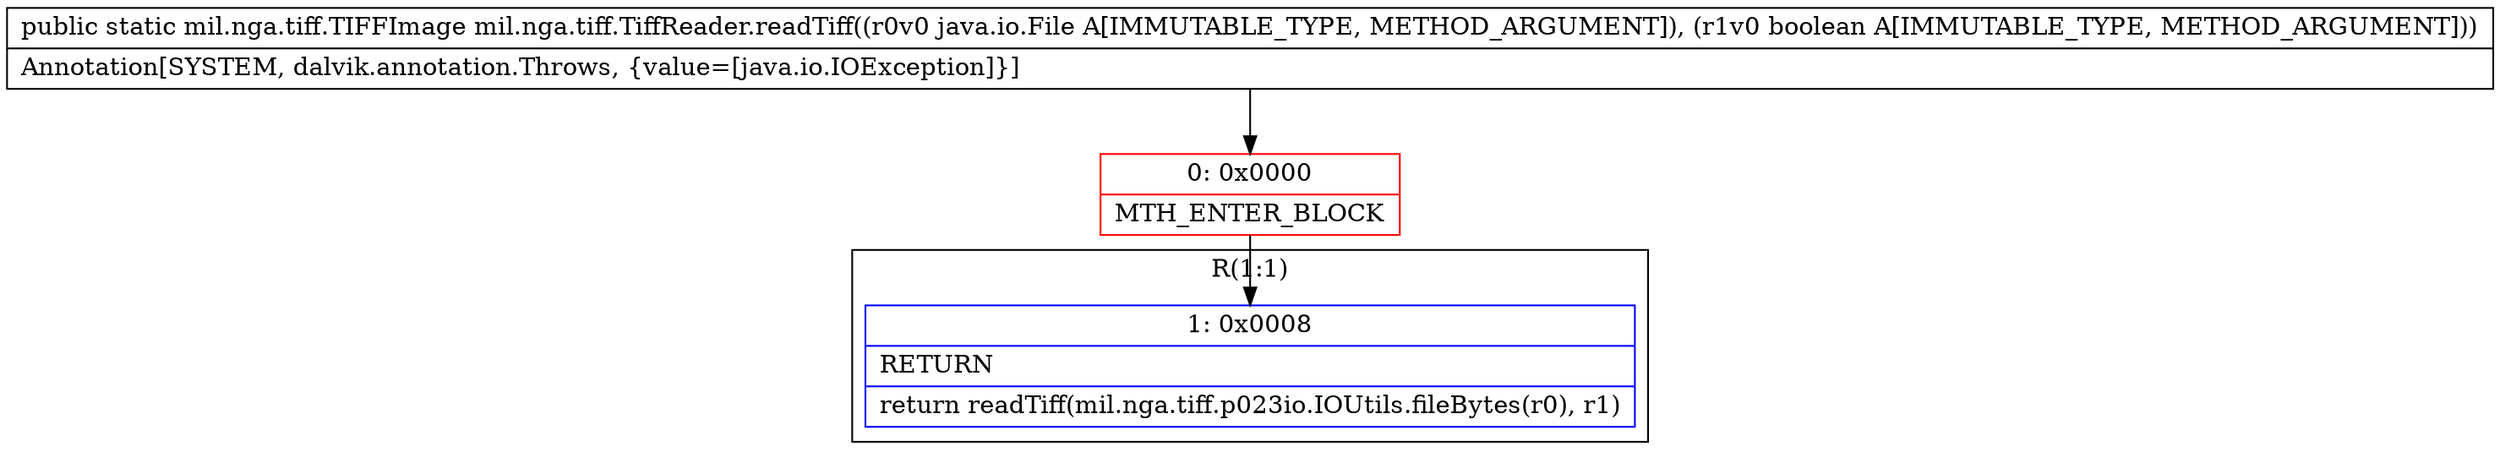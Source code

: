 digraph "CFG formil.nga.tiff.TiffReader.readTiff(Ljava\/io\/File;Z)Lmil\/nga\/tiff\/TIFFImage;" {
subgraph cluster_Region_670342291 {
label = "R(1:1)";
node [shape=record,color=blue];
Node_1 [shape=record,label="{1\:\ 0x0008|RETURN\l|return readTiff(mil.nga.tiff.p023io.IOUtils.fileBytes(r0), r1)\l}"];
}
Node_0 [shape=record,color=red,label="{0\:\ 0x0000|MTH_ENTER_BLOCK\l}"];
MethodNode[shape=record,label="{public static mil.nga.tiff.TIFFImage mil.nga.tiff.TiffReader.readTiff((r0v0 java.io.File A[IMMUTABLE_TYPE, METHOD_ARGUMENT]), (r1v0 boolean A[IMMUTABLE_TYPE, METHOD_ARGUMENT]))  | Annotation[SYSTEM, dalvik.annotation.Throws, \{value=[java.io.IOException]\}]\l}"];
MethodNode -> Node_0;
Node_0 -> Node_1;
}

